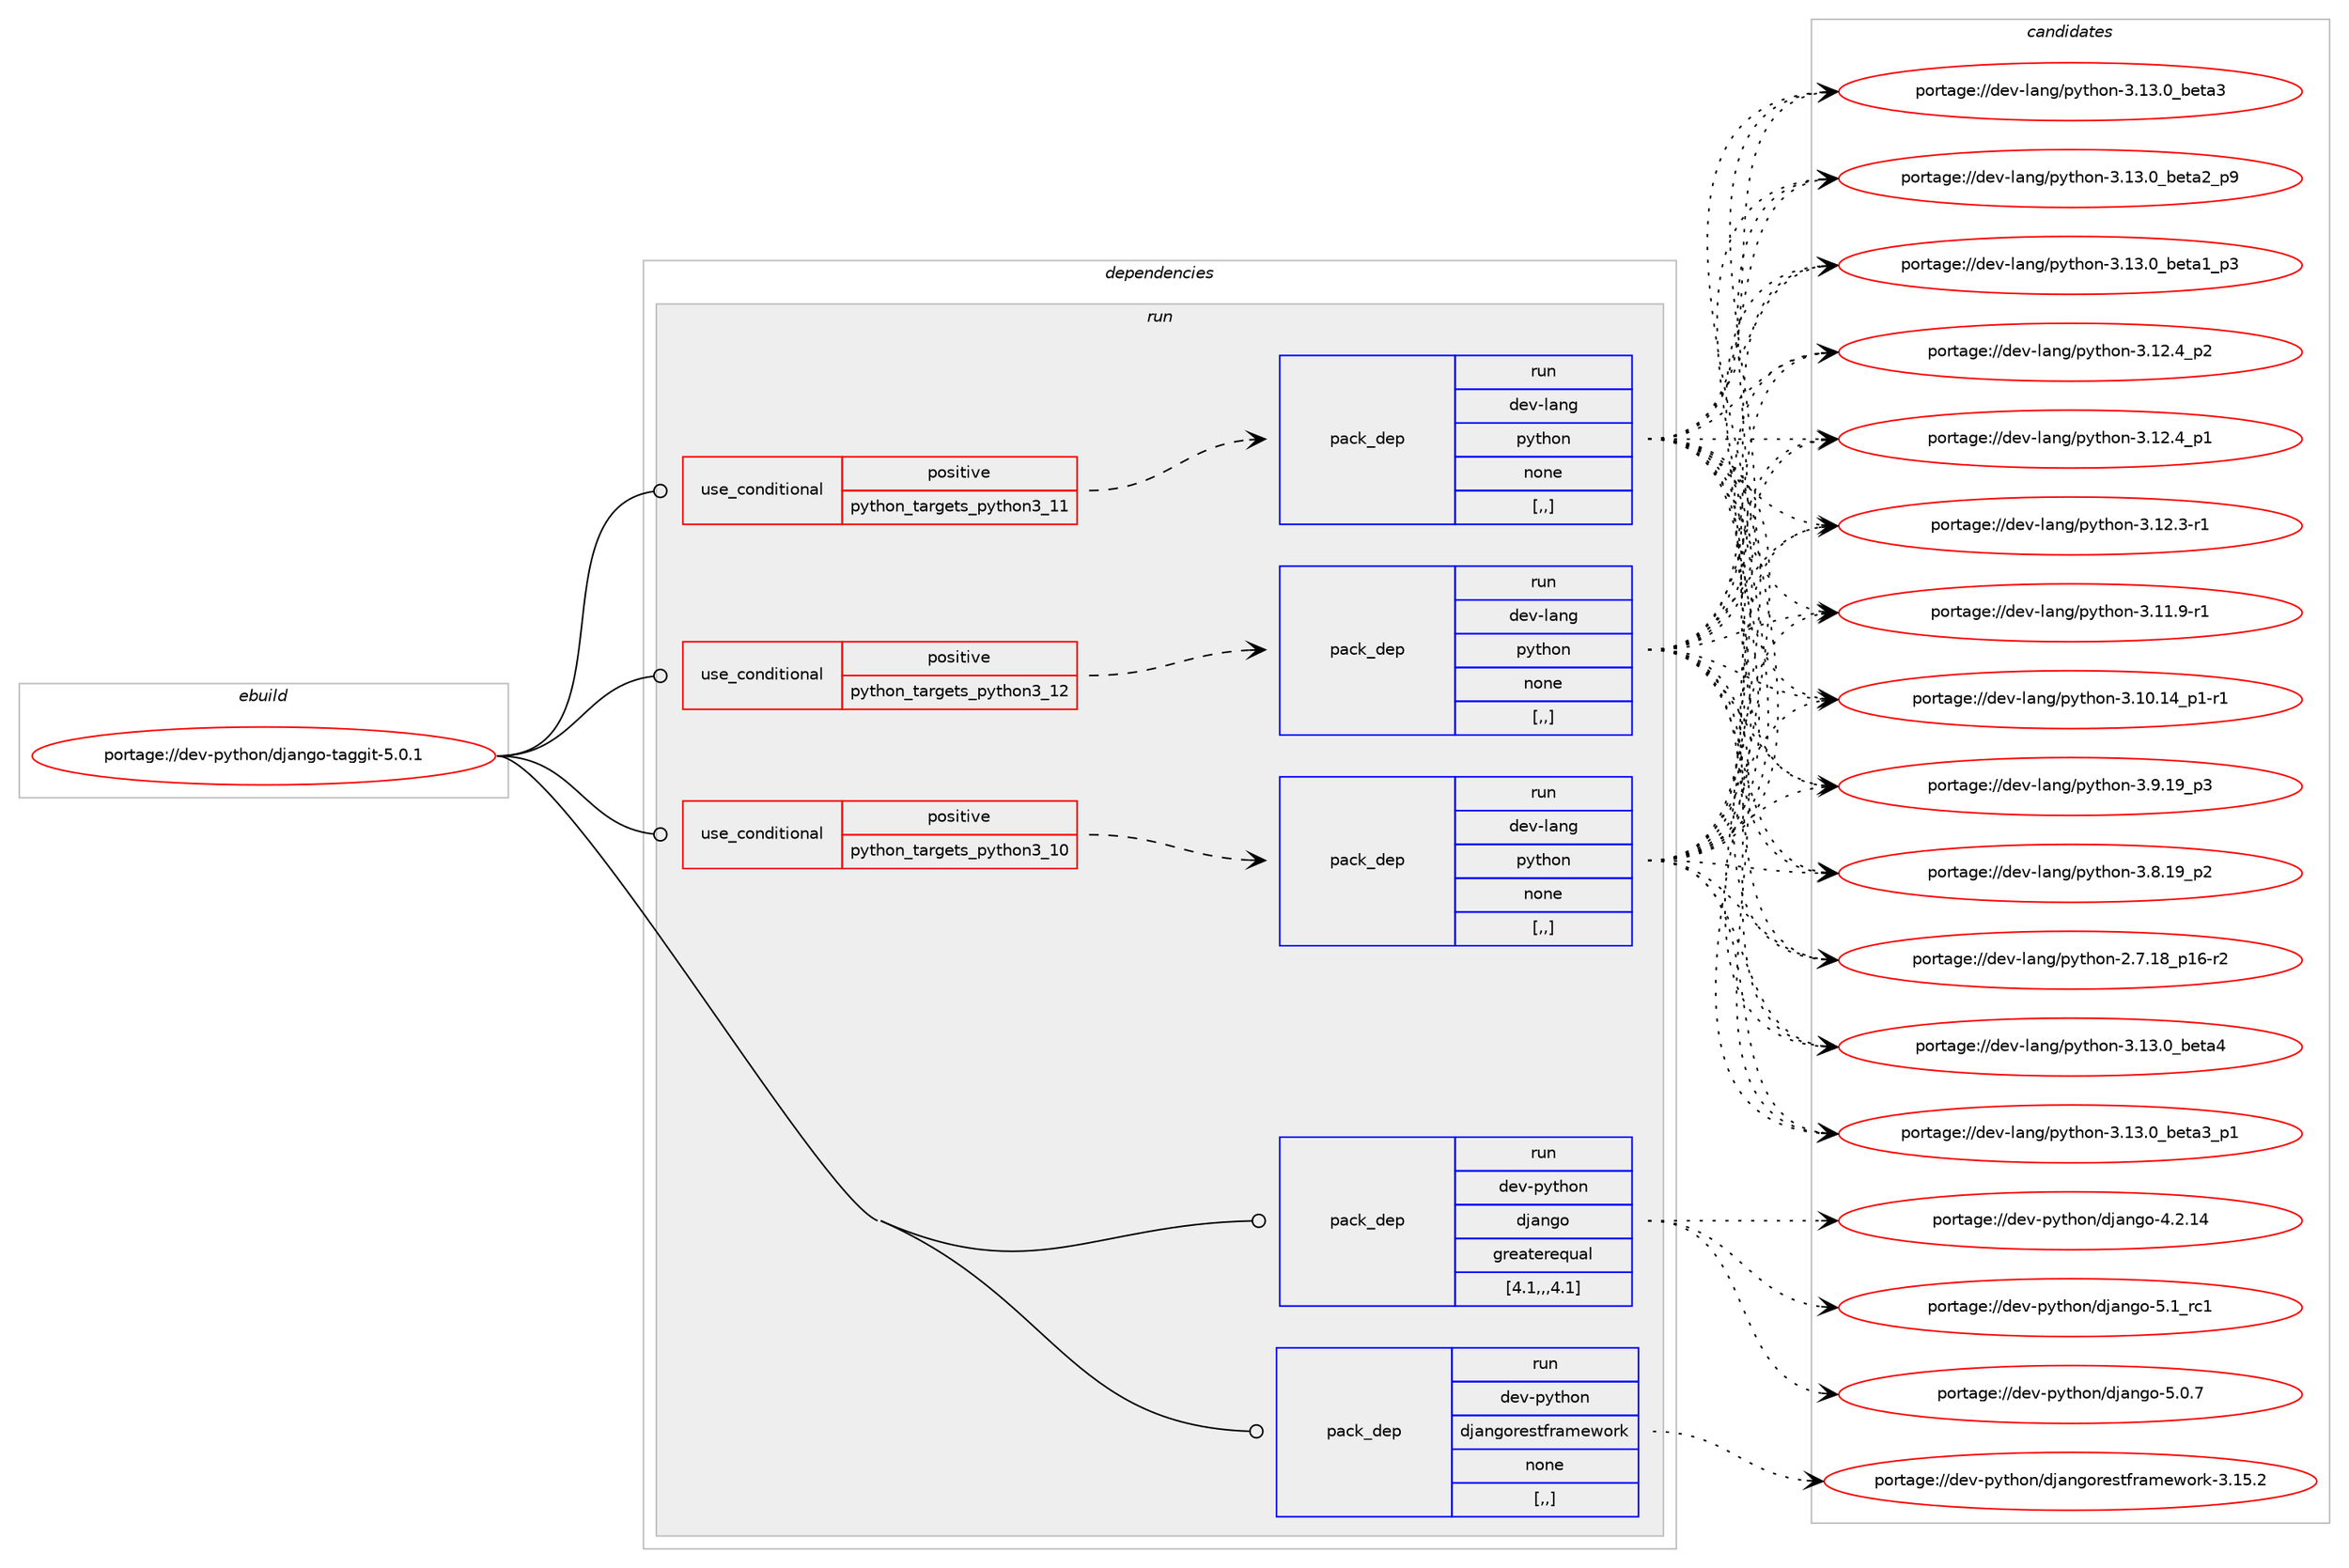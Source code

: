 digraph prolog {

# *************
# Graph options
# *************

newrank=true;
concentrate=true;
compound=true;
graph [rankdir=LR,fontname=Helvetica,fontsize=10,ranksep=1.5];#, ranksep=2.5, nodesep=0.2];
edge  [arrowhead=vee];
node  [fontname=Helvetica,fontsize=10];

# **********
# The ebuild
# **********

subgraph cluster_leftcol {
color=gray;
label=<<i>ebuild</i>>;
id [label="portage://dev-python/django-taggit-5.0.1", color=red, width=4, href="../dev-python/django-taggit-5.0.1.svg"];
}

# ****************
# The dependencies
# ****************

subgraph cluster_midcol {
color=gray;
label=<<i>dependencies</i>>;
subgraph cluster_compile {
fillcolor="#eeeeee";
style=filled;
label=<<i>compile</i>>;
}
subgraph cluster_compileandrun {
fillcolor="#eeeeee";
style=filled;
label=<<i>compile and run</i>>;
}
subgraph cluster_run {
fillcolor="#eeeeee";
style=filled;
label=<<i>run</i>>;
subgraph cond32491 {
dependency145706 [label=<<TABLE BORDER="0" CELLBORDER="1" CELLSPACING="0" CELLPADDING="4"><TR><TD ROWSPAN="3" CELLPADDING="10">use_conditional</TD></TR><TR><TD>positive</TD></TR><TR><TD>python_targets_python3_10</TD></TR></TABLE>>, shape=none, color=red];
subgraph pack111968 {
dependency145707 [label=<<TABLE BORDER="0" CELLBORDER="1" CELLSPACING="0" CELLPADDING="4" WIDTH="220"><TR><TD ROWSPAN="6" CELLPADDING="30">pack_dep</TD></TR><TR><TD WIDTH="110">run</TD></TR><TR><TD>dev-lang</TD></TR><TR><TD>python</TD></TR><TR><TD>none</TD></TR><TR><TD>[,,]</TD></TR></TABLE>>, shape=none, color=blue];
}
dependency145706:e -> dependency145707:w [weight=20,style="dashed",arrowhead="vee"];
}
id:e -> dependency145706:w [weight=20,style="solid",arrowhead="odot"];
subgraph cond32492 {
dependency145708 [label=<<TABLE BORDER="0" CELLBORDER="1" CELLSPACING="0" CELLPADDING="4"><TR><TD ROWSPAN="3" CELLPADDING="10">use_conditional</TD></TR><TR><TD>positive</TD></TR><TR><TD>python_targets_python3_11</TD></TR></TABLE>>, shape=none, color=red];
subgraph pack111969 {
dependency145709 [label=<<TABLE BORDER="0" CELLBORDER="1" CELLSPACING="0" CELLPADDING="4" WIDTH="220"><TR><TD ROWSPAN="6" CELLPADDING="30">pack_dep</TD></TR><TR><TD WIDTH="110">run</TD></TR><TR><TD>dev-lang</TD></TR><TR><TD>python</TD></TR><TR><TD>none</TD></TR><TR><TD>[,,]</TD></TR></TABLE>>, shape=none, color=blue];
}
dependency145708:e -> dependency145709:w [weight=20,style="dashed",arrowhead="vee"];
}
id:e -> dependency145708:w [weight=20,style="solid",arrowhead="odot"];
subgraph cond32493 {
dependency145710 [label=<<TABLE BORDER="0" CELLBORDER="1" CELLSPACING="0" CELLPADDING="4"><TR><TD ROWSPAN="3" CELLPADDING="10">use_conditional</TD></TR><TR><TD>positive</TD></TR><TR><TD>python_targets_python3_12</TD></TR></TABLE>>, shape=none, color=red];
subgraph pack111970 {
dependency145711 [label=<<TABLE BORDER="0" CELLBORDER="1" CELLSPACING="0" CELLPADDING="4" WIDTH="220"><TR><TD ROWSPAN="6" CELLPADDING="30">pack_dep</TD></TR><TR><TD WIDTH="110">run</TD></TR><TR><TD>dev-lang</TD></TR><TR><TD>python</TD></TR><TR><TD>none</TD></TR><TR><TD>[,,]</TD></TR></TABLE>>, shape=none, color=blue];
}
dependency145710:e -> dependency145711:w [weight=20,style="dashed",arrowhead="vee"];
}
id:e -> dependency145710:w [weight=20,style="solid",arrowhead="odot"];
subgraph pack111971 {
dependency145712 [label=<<TABLE BORDER="0" CELLBORDER="1" CELLSPACING="0" CELLPADDING="4" WIDTH="220"><TR><TD ROWSPAN="6" CELLPADDING="30">pack_dep</TD></TR><TR><TD WIDTH="110">run</TD></TR><TR><TD>dev-python</TD></TR><TR><TD>django</TD></TR><TR><TD>greaterequal</TD></TR><TR><TD>[4.1,,,4.1]</TD></TR></TABLE>>, shape=none, color=blue];
}
id:e -> dependency145712:w [weight=20,style="solid",arrowhead="odot"];
subgraph pack111972 {
dependency145713 [label=<<TABLE BORDER="0" CELLBORDER="1" CELLSPACING="0" CELLPADDING="4" WIDTH="220"><TR><TD ROWSPAN="6" CELLPADDING="30">pack_dep</TD></TR><TR><TD WIDTH="110">run</TD></TR><TR><TD>dev-python</TD></TR><TR><TD>djangorestframework</TD></TR><TR><TD>none</TD></TR><TR><TD>[,,]</TD></TR></TABLE>>, shape=none, color=blue];
}
id:e -> dependency145713:w [weight=20,style="solid",arrowhead="odot"];
}
}

# **************
# The candidates
# **************

subgraph cluster_choices {
rank=same;
color=gray;
label=<<i>candidates</i>>;

subgraph choice111968 {
color=black;
nodesep=1;
choice1001011184510897110103471121211161041111104551464951464895981011169752 [label="portage://dev-lang/python-3.13.0_beta4", color=red, width=4,href="../dev-lang/python-3.13.0_beta4.svg"];
choice10010111845108971101034711212111610411111045514649514648959810111697519511249 [label="portage://dev-lang/python-3.13.0_beta3_p1", color=red, width=4,href="../dev-lang/python-3.13.0_beta3_p1.svg"];
choice1001011184510897110103471121211161041111104551464951464895981011169751 [label="portage://dev-lang/python-3.13.0_beta3", color=red, width=4,href="../dev-lang/python-3.13.0_beta3.svg"];
choice10010111845108971101034711212111610411111045514649514648959810111697509511257 [label="portage://dev-lang/python-3.13.0_beta2_p9", color=red, width=4,href="../dev-lang/python-3.13.0_beta2_p9.svg"];
choice10010111845108971101034711212111610411111045514649514648959810111697499511251 [label="portage://dev-lang/python-3.13.0_beta1_p3", color=red, width=4,href="../dev-lang/python-3.13.0_beta1_p3.svg"];
choice100101118451089711010347112121116104111110455146495046529511250 [label="portage://dev-lang/python-3.12.4_p2", color=red, width=4,href="../dev-lang/python-3.12.4_p2.svg"];
choice100101118451089711010347112121116104111110455146495046529511249 [label="portage://dev-lang/python-3.12.4_p1", color=red, width=4,href="../dev-lang/python-3.12.4_p1.svg"];
choice100101118451089711010347112121116104111110455146495046514511449 [label="portage://dev-lang/python-3.12.3-r1", color=red, width=4,href="../dev-lang/python-3.12.3-r1.svg"];
choice100101118451089711010347112121116104111110455146494946574511449 [label="portage://dev-lang/python-3.11.9-r1", color=red, width=4,href="../dev-lang/python-3.11.9-r1.svg"];
choice100101118451089711010347112121116104111110455146494846495295112494511449 [label="portage://dev-lang/python-3.10.14_p1-r1", color=red, width=4,href="../dev-lang/python-3.10.14_p1-r1.svg"];
choice100101118451089711010347112121116104111110455146574649579511251 [label="portage://dev-lang/python-3.9.19_p3", color=red, width=4,href="../dev-lang/python-3.9.19_p3.svg"];
choice100101118451089711010347112121116104111110455146564649579511250 [label="portage://dev-lang/python-3.8.19_p2", color=red, width=4,href="../dev-lang/python-3.8.19_p2.svg"];
choice100101118451089711010347112121116104111110455046554649569511249544511450 [label="portage://dev-lang/python-2.7.18_p16-r2", color=red, width=4,href="../dev-lang/python-2.7.18_p16-r2.svg"];
dependency145707:e -> choice1001011184510897110103471121211161041111104551464951464895981011169752:w [style=dotted,weight="100"];
dependency145707:e -> choice10010111845108971101034711212111610411111045514649514648959810111697519511249:w [style=dotted,weight="100"];
dependency145707:e -> choice1001011184510897110103471121211161041111104551464951464895981011169751:w [style=dotted,weight="100"];
dependency145707:e -> choice10010111845108971101034711212111610411111045514649514648959810111697509511257:w [style=dotted,weight="100"];
dependency145707:e -> choice10010111845108971101034711212111610411111045514649514648959810111697499511251:w [style=dotted,weight="100"];
dependency145707:e -> choice100101118451089711010347112121116104111110455146495046529511250:w [style=dotted,weight="100"];
dependency145707:e -> choice100101118451089711010347112121116104111110455146495046529511249:w [style=dotted,weight="100"];
dependency145707:e -> choice100101118451089711010347112121116104111110455146495046514511449:w [style=dotted,weight="100"];
dependency145707:e -> choice100101118451089711010347112121116104111110455146494946574511449:w [style=dotted,weight="100"];
dependency145707:e -> choice100101118451089711010347112121116104111110455146494846495295112494511449:w [style=dotted,weight="100"];
dependency145707:e -> choice100101118451089711010347112121116104111110455146574649579511251:w [style=dotted,weight="100"];
dependency145707:e -> choice100101118451089711010347112121116104111110455146564649579511250:w [style=dotted,weight="100"];
dependency145707:e -> choice100101118451089711010347112121116104111110455046554649569511249544511450:w [style=dotted,weight="100"];
}
subgraph choice111969 {
color=black;
nodesep=1;
choice1001011184510897110103471121211161041111104551464951464895981011169752 [label="portage://dev-lang/python-3.13.0_beta4", color=red, width=4,href="../dev-lang/python-3.13.0_beta4.svg"];
choice10010111845108971101034711212111610411111045514649514648959810111697519511249 [label="portage://dev-lang/python-3.13.0_beta3_p1", color=red, width=4,href="../dev-lang/python-3.13.0_beta3_p1.svg"];
choice1001011184510897110103471121211161041111104551464951464895981011169751 [label="portage://dev-lang/python-3.13.0_beta3", color=red, width=4,href="../dev-lang/python-3.13.0_beta3.svg"];
choice10010111845108971101034711212111610411111045514649514648959810111697509511257 [label="portage://dev-lang/python-3.13.0_beta2_p9", color=red, width=4,href="../dev-lang/python-3.13.0_beta2_p9.svg"];
choice10010111845108971101034711212111610411111045514649514648959810111697499511251 [label="portage://dev-lang/python-3.13.0_beta1_p3", color=red, width=4,href="../dev-lang/python-3.13.0_beta1_p3.svg"];
choice100101118451089711010347112121116104111110455146495046529511250 [label="portage://dev-lang/python-3.12.4_p2", color=red, width=4,href="../dev-lang/python-3.12.4_p2.svg"];
choice100101118451089711010347112121116104111110455146495046529511249 [label="portage://dev-lang/python-3.12.4_p1", color=red, width=4,href="../dev-lang/python-3.12.4_p1.svg"];
choice100101118451089711010347112121116104111110455146495046514511449 [label="portage://dev-lang/python-3.12.3-r1", color=red, width=4,href="../dev-lang/python-3.12.3-r1.svg"];
choice100101118451089711010347112121116104111110455146494946574511449 [label="portage://dev-lang/python-3.11.9-r1", color=red, width=4,href="../dev-lang/python-3.11.9-r1.svg"];
choice100101118451089711010347112121116104111110455146494846495295112494511449 [label="portage://dev-lang/python-3.10.14_p1-r1", color=red, width=4,href="../dev-lang/python-3.10.14_p1-r1.svg"];
choice100101118451089711010347112121116104111110455146574649579511251 [label="portage://dev-lang/python-3.9.19_p3", color=red, width=4,href="../dev-lang/python-3.9.19_p3.svg"];
choice100101118451089711010347112121116104111110455146564649579511250 [label="portage://dev-lang/python-3.8.19_p2", color=red, width=4,href="../dev-lang/python-3.8.19_p2.svg"];
choice100101118451089711010347112121116104111110455046554649569511249544511450 [label="portage://dev-lang/python-2.7.18_p16-r2", color=red, width=4,href="../dev-lang/python-2.7.18_p16-r2.svg"];
dependency145709:e -> choice1001011184510897110103471121211161041111104551464951464895981011169752:w [style=dotted,weight="100"];
dependency145709:e -> choice10010111845108971101034711212111610411111045514649514648959810111697519511249:w [style=dotted,weight="100"];
dependency145709:e -> choice1001011184510897110103471121211161041111104551464951464895981011169751:w [style=dotted,weight="100"];
dependency145709:e -> choice10010111845108971101034711212111610411111045514649514648959810111697509511257:w [style=dotted,weight="100"];
dependency145709:e -> choice10010111845108971101034711212111610411111045514649514648959810111697499511251:w [style=dotted,weight="100"];
dependency145709:e -> choice100101118451089711010347112121116104111110455146495046529511250:w [style=dotted,weight="100"];
dependency145709:e -> choice100101118451089711010347112121116104111110455146495046529511249:w [style=dotted,weight="100"];
dependency145709:e -> choice100101118451089711010347112121116104111110455146495046514511449:w [style=dotted,weight="100"];
dependency145709:e -> choice100101118451089711010347112121116104111110455146494946574511449:w [style=dotted,weight="100"];
dependency145709:e -> choice100101118451089711010347112121116104111110455146494846495295112494511449:w [style=dotted,weight="100"];
dependency145709:e -> choice100101118451089711010347112121116104111110455146574649579511251:w [style=dotted,weight="100"];
dependency145709:e -> choice100101118451089711010347112121116104111110455146564649579511250:w [style=dotted,weight="100"];
dependency145709:e -> choice100101118451089711010347112121116104111110455046554649569511249544511450:w [style=dotted,weight="100"];
}
subgraph choice111970 {
color=black;
nodesep=1;
choice1001011184510897110103471121211161041111104551464951464895981011169752 [label="portage://dev-lang/python-3.13.0_beta4", color=red, width=4,href="../dev-lang/python-3.13.0_beta4.svg"];
choice10010111845108971101034711212111610411111045514649514648959810111697519511249 [label="portage://dev-lang/python-3.13.0_beta3_p1", color=red, width=4,href="../dev-lang/python-3.13.0_beta3_p1.svg"];
choice1001011184510897110103471121211161041111104551464951464895981011169751 [label="portage://dev-lang/python-3.13.0_beta3", color=red, width=4,href="../dev-lang/python-3.13.0_beta3.svg"];
choice10010111845108971101034711212111610411111045514649514648959810111697509511257 [label="portage://dev-lang/python-3.13.0_beta2_p9", color=red, width=4,href="../dev-lang/python-3.13.0_beta2_p9.svg"];
choice10010111845108971101034711212111610411111045514649514648959810111697499511251 [label="portage://dev-lang/python-3.13.0_beta1_p3", color=red, width=4,href="../dev-lang/python-3.13.0_beta1_p3.svg"];
choice100101118451089711010347112121116104111110455146495046529511250 [label="portage://dev-lang/python-3.12.4_p2", color=red, width=4,href="../dev-lang/python-3.12.4_p2.svg"];
choice100101118451089711010347112121116104111110455146495046529511249 [label="portage://dev-lang/python-3.12.4_p1", color=red, width=4,href="../dev-lang/python-3.12.4_p1.svg"];
choice100101118451089711010347112121116104111110455146495046514511449 [label="portage://dev-lang/python-3.12.3-r1", color=red, width=4,href="../dev-lang/python-3.12.3-r1.svg"];
choice100101118451089711010347112121116104111110455146494946574511449 [label="portage://dev-lang/python-3.11.9-r1", color=red, width=4,href="../dev-lang/python-3.11.9-r1.svg"];
choice100101118451089711010347112121116104111110455146494846495295112494511449 [label="portage://dev-lang/python-3.10.14_p1-r1", color=red, width=4,href="../dev-lang/python-3.10.14_p1-r1.svg"];
choice100101118451089711010347112121116104111110455146574649579511251 [label="portage://dev-lang/python-3.9.19_p3", color=red, width=4,href="../dev-lang/python-3.9.19_p3.svg"];
choice100101118451089711010347112121116104111110455146564649579511250 [label="portage://dev-lang/python-3.8.19_p2", color=red, width=4,href="../dev-lang/python-3.8.19_p2.svg"];
choice100101118451089711010347112121116104111110455046554649569511249544511450 [label="portage://dev-lang/python-2.7.18_p16-r2", color=red, width=4,href="../dev-lang/python-2.7.18_p16-r2.svg"];
dependency145711:e -> choice1001011184510897110103471121211161041111104551464951464895981011169752:w [style=dotted,weight="100"];
dependency145711:e -> choice10010111845108971101034711212111610411111045514649514648959810111697519511249:w [style=dotted,weight="100"];
dependency145711:e -> choice1001011184510897110103471121211161041111104551464951464895981011169751:w [style=dotted,weight="100"];
dependency145711:e -> choice10010111845108971101034711212111610411111045514649514648959810111697509511257:w [style=dotted,weight="100"];
dependency145711:e -> choice10010111845108971101034711212111610411111045514649514648959810111697499511251:w [style=dotted,weight="100"];
dependency145711:e -> choice100101118451089711010347112121116104111110455146495046529511250:w [style=dotted,weight="100"];
dependency145711:e -> choice100101118451089711010347112121116104111110455146495046529511249:w [style=dotted,weight="100"];
dependency145711:e -> choice100101118451089711010347112121116104111110455146495046514511449:w [style=dotted,weight="100"];
dependency145711:e -> choice100101118451089711010347112121116104111110455146494946574511449:w [style=dotted,weight="100"];
dependency145711:e -> choice100101118451089711010347112121116104111110455146494846495295112494511449:w [style=dotted,weight="100"];
dependency145711:e -> choice100101118451089711010347112121116104111110455146574649579511251:w [style=dotted,weight="100"];
dependency145711:e -> choice100101118451089711010347112121116104111110455146564649579511250:w [style=dotted,weight="100"];
dependency145711:e -> choice100101118451089711010347112121116104111110455046554649569511249544511450:w [style=dotted,weight="100"];
}
subgraph choice111971 {
color=black;
nodesep=1;
choice10010111845112121116104111110471001069711010311145534649951149949 [label="portage://dev-python/django-5.1_rc1", color=red, width=4,href="../dev-python/django-5.1_rc1.svg"];
choice100101118451121211161041111104710010697110103111455346484655 [label="portage://dev-python/django-5.0.7", color=red, width=4,href="../dev-python/django-5.0.7.svg"];
choice10010111845112121116104111110471001069711010311145524650464952 [label="portage://dev-python/django-4.2.14", color=red, width=4,href="../dev-python/django-4.2.14.svg"];
dependency145712:e -> choice10010111845112121116104111110471001069711010311145534649951149949:w [style=dotted,weight="100"];
dependency145712:e -> choice100101118451121211161041111104710010697110103111455346484655:w [style=dotted,weight="100"];
dependency145712:e -> choice10010111845112121116104111110471001069711010311145524650464952:w [style=dotted,weight="100"];
}
subgraph choice111972 {
color=black;
nodesep=1;
choice1001011184511212111610411111047100106971101031111141011151161021149710910111911111410745514649534650 [label="portage://dev-python/djangorestframework-3.15.2", color=red, width=4,href="../dev-python/djangorestframework-3.15.2.svg"];
dependency145713:e -> choice1001011184511212111610411111047100106971101031111141011151161021149710910111911111410745514649534650:w [style=dotted,weight="100"];
}
}

}
